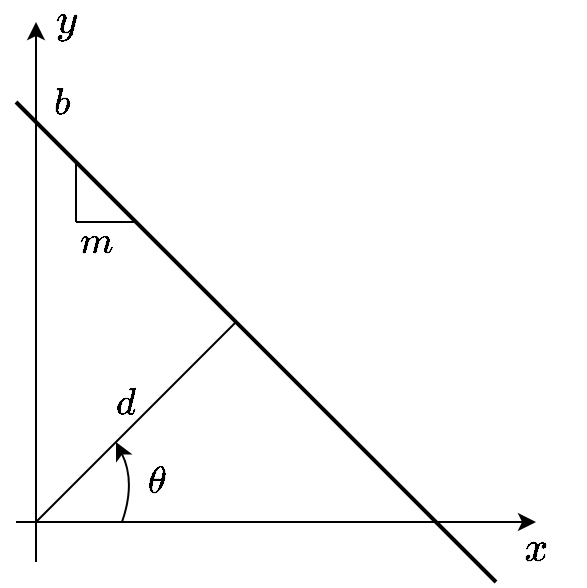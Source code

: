 <mxfile version="14.9.6" type="device"><diagram id="Iaj1Rfxv1z-ON5au1SR1" name="Page-1"><mxGraphModel dx="782" dy="526" grid="1" gridSize="10" guides="1" tooltips="1" connect="1" arrows="1" fold="1" page="1" pageScale="1" pageWidth="850" pageHeight="1100" math="1" shadow="0"><root><mxCell id="0"/><mxCell id="1" parent="0"/><mxCell id="3w1Mimn9c664CpuzxUAS-1" value="" style="endArrow=classic;html=1;" edge="1" parent="1"><mxGeometry width="50" height="50" relative="1" as="geometry"><mxPoint x="120" y="340" as="sourcePoint"/><mxPoint x="120" y="70" as="targetPoint"/></mxGeometry></mxCell><mxCell id="3w1Mimn9c664CpuzxUAS-2" value="" style="endArrow=classic;html=1;" edge="1" parent="1"><mxGeometry width="50" height="50" relative="1" as="geometry"><mxPoint x="110" y="320" as="sourcePoint"/><mxPoint x="370" y="320" as="targetPoint"/></mxGeometry></mxCell><mxCell id="3w1Mimn9c664CpuzxUAS-3" value="$$x$$" style="text;html=1;strokeColor=none;fillColor=none;align=center;verticalAlign=middle;whiteSpace=wrap;rounded=0;fontSize=18;" vertex="1" parent="1"><mxGeometry x="360" y="324" width="20" height="20" as="geometry"/></mxCell><mxCell id="3w1Mimn9c664CpuzxUAS-4" value="$$y$$" style="text;html=1;strokeColor=none;fillColor=none;align=center;verticalAlign=middle;whiteSpace=wrap;rounded=0;fontSize=18;" vertex="1" parent="1"><mxGeometry x="125" y="60" width="20" height="20" as="geometry"/></mxCell><mxCell id="3w1Mimn9c664CpuzxUAS-5" value="" style="endArrow=none;html=1;strokeWidth=2;" edge="1" parent="1"><mxGeometry width="50" height="50" relative="1" as="geometry"><mxPoint x="350" y="350" as="sourcePoint"/><mxPoint x="110" y="110" as="targetPoint"/></mxGeometry></mxCell><mxCell id="3w1Mimn9c664CpuzxUAS-6" value="" style="endArrow=none;html=1;strokeWidth=1;" edge="1" parent="1"><mxGeometry width="50" height="50" relative="1" as="geometry"><mxPoint x="120" y="320" as="sourcePoint"/><mxPoint x="220" y="220" as="targetPoint"/></mxGeometry></mxCell><mxCell id="3w1Mimn9c664CpuzxUAS-7" value="" style="endArrow=none;html=1;strokeWidth=1;" edge="1" parent="1"><mxGeometry width="50" height="50" relative="1" as="geometry"><mxPoint x="140" y="170" as="sourcePoint"/><mxPoint x="140" y="140" as="targetPoint"/></mxGeometry></mxCell><mxCell id="3w1Mimn9c664CpuzxUAS-8" value="" style="endArrow=none;html=1;strokeWidth=1;" edge="1" parent="1"><mxGeometry width="50" height="50" relative="1" as="geometry"><mxPoint x="140" y="170" as="sourcePoint"/><mxPoint x="170" y="170" as="targetPoint"/></mxGeometry></mxCell><mxCell id="3w1Mimn9c664CpuzxUAS-9" value="$$m$$" style="text;html=1;strokeColor=none;fillColor=none;align=center;verticalAlign=middle;whiteSpace=wrap;rounded=0;fontSize=16;" vertex="1" parent="1"><mxGeometry x="130" y="170" width="40" height="20" as="geometry"/></mxCell><mxCell id="3w1Mimn9c664CpuzxUAS-10" value="$$b$$" style="text;html=1;strokeColor=none;fillColor=none;align=center;verticalAlign=middle;whiteSpace=wrap;rounded=0;fontSize=16;" vertex="1" parent="1"><mxGeometry x="113" y="100" width="40" height="20" as="geometry"/></mxCell><mxCell id="3w1Mimn9c664CpuzxUAS-11" value="" style="curved=1;endArrow=classic;html=1;fontSize=16;strokeWidth=1;" edge="1" parent="1"><mxGeometry width="50" height="50" relative="1" as="geometry"><mxPoint x="163" y="320" as="sourcePoint"/><mxPoint x="160" y="280" as="targetPoint"/><Array as="points"><mxPoint x="170" y="300"/></Array></mxGeometry></mxCell><mxCell id="3w1Mimn9c664CpuzxUAS-12" value="$$\theta$$" style="text;html=1;strokeColor=none;fillColor=none;align=center;verticalAlign=middle;whiteSpace=wrap;rounded=0;fontSize=16;" vertex="1" parent="1"><mxGeometry x="160" y="290" width="40" height="20" as="geometry"/></mxCell><mxCell id="3w1Mimn9c664CpuzxUAS-13" value="$$d$$" style="text;html=1;strokeColor=none;fillColor=none;align=center;verticalAlign=middle;whiteSpace=wrap;rounded=0;fontSize=16;" vertex="1" parent="1"><mxGeometry x="145" y="250" width="40" height="20" as="geometry"/></mxCell></root></mxGraphModel></diagram></mxfile>